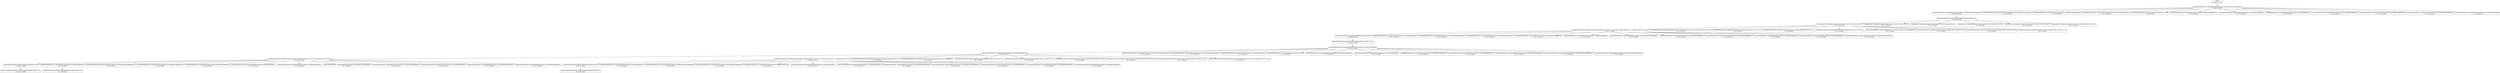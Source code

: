 digraph MCTS {
  node [shape=box, style=rounded];
  0 [label="ROOT
N=300, Q=0.894"];
  1 [label="ComputePathToState#1.ComputePathToState.named_state=gp7_detect_arucomarker
N=300, Q=0.894"];
  2 [label="ComputePathToState#1.ComputePathToState.planner_id=RRTConnectkConfigDefault
N=288, Q=0.903"];
  3 [label="YaskawaGripperCommand#1.YaskawaGripperCommand.position=0.0
N=287, Q=0.903"];
  4 [label="UpdatePose#1.UpdatePose.update_relative_pose=0.0;0.0;0.115;0.0;0.0;0.0;0.0
N=281, Q=0.907"];
  5 [label="SetPathConstraints#1.SetPathConstraints.joint_constraints=joint_1_s,0.0,0.1,0.1,1.0;joint_3,40.0,0.1,0.1,1.0;joint_6,120.0,0.1,0.1,0.8
N=272, Q=0.909"];
  6 [label="ComputePathToPose#1.ComputePathToPose.planner_id=PTP
N=260, Q=0.922"];
  7 [label="YaskawaGripperCommand#2.YaskawaGripperCommand.position=0.235
N=259, Q=0.922"];
  8 [label="ComputePathToState#2.ComputePathToState.named_state=gp7_detect_arucomarker
N=258, Q=0.922"];
  9 [label="ComputePathToState#2.ComputePathToState.planner_id=RRTkConfigDefault
N=245, Q=0.925"];
  10 [label="SetPathConstraints#2.SetPathConstraints.joint_constraints=joint_4,0.0,0.1,0.1,1.0;joint_6,120.0,0.1,0.1,0.8
N=174, Q=0.928"];
  11 [label="ComputePathToPose#2.ComputePathToPose.planner_id=PTP
N=161, Q=0.938"];
  12 [label="YaskawaGripperCommand#3.YaskawaGripperCommand.position=0.0
N=160, Q=0.938"];
  13 [label="ComputePathToPose#2.ComputePathToPose.planner_id=RRTkConfigDefault
N=2, Q=0.885"];
  14 [label="YaskawaGripperCommand#3.YaskawaGripperCommand.position=0.0
N=1, Q=0.885"];
  15 [label="ComputePathToPose#2.ComputePathToPose.planner_id=RRTConnectkConfigDefault
N=1, Q=0.929"];
  16 [label="ComputePathToPose#2.ComputePathToPose.planner_id=PRMstarkConfigDefault
N=1, Q=0.000"];
  17 [label="ComputePathToPose#2.ComputePathToPose.planner_id=TRRTkConfigDefault
N=1, Q=0.903"];
  18 [label="ComputePathToPose#2.ComputePathToPose.planner_id=SBLkConfigDefault
N=1, Q=0.897"];
  19 [label="ComputePathToPose#2.ComputePathToPose.planner_id=PRMkConfigDefault
N=1, Q=0.850"];
  20 [label="ComputePathToPose#2.ComputePathToPose.planner_id=BKPIECEkConfigDefault
N=1, Q=0.816"];
  21 [label="ComputePathToPose#2.ComputePathToPose.planner_id=LBKPIECEkConfigDefault
N=1, Q=0.873"];
  22 [label="ComputePathToPose#2.ComputePathToPose.planner_id=ESTkConfigDefault
N=1, Q=0.783"];
  23 [label="ComputePathToPose#2.ComputePathToPose.planner_id=RRTstarkConfigDefault
N=1, Q=0.823"];
  24 [label="ComputePathToPose#2.ComputePathToPose.planner_id=KPIECEkConfigDefault
N=1, Q=0.794"];
  25 [label="SetPathConstraints#2.SetPathConstraints.joint_constraints=joint_1_s,0.0,0.1,0.1,1.0;joint_3,40.0,0.1,0.1,1.0;joint_6,120.0,0.1,0.1,0.8
N=63, Q=0.919"];
  26 [label="ComputePathToPose#2.ComputePathToPose.planner_id=PTP
N=51, Q=0.941"];
  27 [label="YaskawaGripperCommand#3.YaskawaGripperCommand.position=0.0
N=50, Q=0.941"];
  28 [label="ComputePathToPose#2.ComputePathToPose.planner_id=RRTkConfigDefault
N=1, Q=0.826"];
  29 [label="ComputePathToPose#2.ComputePathToPose.planner_id=RRTConnectkConfigDefault
N=1, Q=0.841"];
  30 [label="ComputePathToPose#2.ComputePathToPose.planner_id=PRMstarkConfigDefault
N=1, Q=0.761"];
  31 [label="ComputePathToPose#2.ComputePathToPose.planner_id=TRRTkConfigDefault
N=1, Q=0.788"];
  32 [label="ComputePathToPose#2.ComputePathToPose.planner_id=SBLkConfigDefault
N=1, Q=0.710"];
  33 [label="ComputePathToPose#2.ComputePathToPose.planner_id=PRMkConfigDefault
N=1, Q=0.834"];
  34 [label="ComputePathToPose#2.ComputePathToPose.planner_id=BKPIECEkConfigDefault
N=1, Q=0.860"];
  35 [label="ComputePathToPose#2.ComputePathToPose.planner_id=LBKPIECEkConfigDefault
N=1, Q=0.705"];
  36 [label="ComputePathToPose#2.ComputePathToPose.planner_id=ESTkConfigDefault
N=1, Q=0.850"];
  37 [label="ComputePathToPose#2.ComputePathToPose.planner_id=RRTstarkConfigDefault
N=1, Q=0.919"];
  38 [label="ComputePathToPose#2.ComputePathToPose.planner_id=KPIECEkConfigDefault
N=1, Q=0.901"];
  39 [label="SetPathConstraints#2.SetPathConstraints.joint_constraints=joint_3,40.0,0.1,0.1,1.0
N=1, Q=0.939"];
  40 [label="SetPathConstraints#2.SetPathConstraints.joint_constraints=joint_1_s,0.0,999,999,0.0
N=1, Q=0.942"];
  41 [label="SetPathConstraints#2.SetPathConstraints.joint_constraints=joint_4,0.0,0.1,0.1,1.0
N=1, Q=0.877"];
  42 [label="SetPathConstraints#2.SetPathConstraints.joint_constraints=joint_1_s,0.0,0.1,0.1,1.0
N=1, Q=0.943"];
  43 [label="SetPathConstraints#2.SetPathConstraints.joint_constraints=joint_6,120.0,0.1,0.1,0.8
N=1, Q=0.869"];
  44 [label="SetPathConstraints#2.SetPathConstraints.joint_constraints=joint_5,-50.0,0.1,0.1,1.0
N=1, Q=0.923"];
  45 [label="SetPathConstraints#2.SetPathConstraints.joint_constraints=joint_2_l,30.0,0.1,0.1,1.0
N=1, Q=0.943"];
  46 [label="ComputePathToState#2.ComputePathToState.planner_id=KPIECEkConfigDefault
N=2, Q=0.942"];
  47 [label="SetPathConstraints#2.SetPathConstraints.joint_constraints=joint_4,0.0,0.1,0.1,1.0;joint_6,120.0,0.1,0.1,0.8
N=1, Q=0.942"];
  48 [label="ComputePathToState#2.ComputePathToState.planner_id=BKPIECEkConfigDefault
N=1, Q=0.943"];
  49 [label="ComputePathToState#2.ComputePathToState.planner_id=PRMkConfigDefault
N=1, Q=0.933"];
  50 [label="ComputePathToState#2.ComputePathToState.planner_id=PTP
N=1, Q=0.939"];
  51 [label="ComputePathToState#2.ComputePathToState.planner_id=RRTstarkConfigDefault
N=1, Q=0.879"];
  52 [label="ComputePathToState#2.ComputePathToState.planner_id=SBLkConfigDefault
N=1, Q=0.449"];
  53 [label="ComputePathToState#2.ComputePathToState.planner_id=TRRTkConfigDefault
N=1, Q=0.942"];
  54 [label="ComputePathToState#2.ComputePathToState.planner_id=ESTkConfigDefault
N=1, Q=0.949"];
  55 [label="ComputePathToState#2.ComputePathToState.planner_id=LBKPIECEkConfigDefault
N=1, Q=0.940"];
  56 [label="ComputePathToState#2.ComputePathToState.planner_id=PRMstarkConfigDefault
N=1, Q=0.450"];
  57 [label="ComputePathToState#2.ComputePathToState.planner_id=RRTConnectkConfigDefault
N=1, Q=0.940"];
  58 [label="ComputePathToPose#1.ComputePathToPose.planner_id=TRRTkConfigDefault
N=1, Q=0.252"];
  59 [label="ComputePathToPose#1.ComputePathToPose.planner_id=KPIECEkConfigDefault
N=1, Q=0.244"];
  60 [label="ComputePathToPose#1.ComputePathToPose.planner_id=PRMstarkConfigDefault
N=1, Q=0.674"];
  61 [label="ComputePathToPose#1.ComputePathToPose.planner_id=BKPIECEkConfigDefault
N=1, Q=0.733"];
  62 [label="ComputePathToPose#1.ComputePathToPose.planner_id=RRTkConfigDefault
N=1, Q=0.916"];
  63 [label="ComputePathToPose#1.ComputePathToPose.planner_id=RRTConnectkConfigDefault
N=1, Q=0.664"];
  64 [label="ComputePathToPose#1.ComputePathToPose.planner_id=SBLkConfigDefault
N=1, Q=0.723"];
  65 [label="ComputePathToPose#1.ComputePathToPose.planner_id=RRTstarkConfigDefault
N=1, Q=0.713"];
  66 [label="ComputePathToPose#1.ComputePathToPose.planner_id=PRMkConfigDefault
N=1, Q=0.663"];
  67 [label="ComputePathToPose#1.ComputePathToPose.planner_id=ESTkConfigDefault
N=1, Q=0.691"];
  68 [label="ComputePathToPose#1.ComputePathToPose.planner_id=LBKPIECEkConfigDefault
N=1, Q=0.200"];
  69 [label="SetPathConstraints#1.SetPathConstraints.joint_constraints=joint_4,0.0,0.1,0.1,1.0;joint_6,120.0,0.1,0.1,0.8
N=1, Q=0.939"];
  70 [label="SetPathConstraints#1.SetPathConstraints.joint_constraints=joint_1_s,0.0,0.1,0.1,1.0
N=1, Q=0.385"];
  71 [label="SetPathConstraints#1.SetPathConstraints.joint_constraints=joint_2_l,30.0,0.1,0.1,1.0
N=1, Q=0.943"];
  72 [label="SetPathConstraints#1.SetPathConstraints.joint_constraints=joint_4,0.0,0.1,0.1,1.0
N=1, Q=0.939"];
  73 [label="SetPathConstraints#1.SetPathConstraints.joint_constraints=joint_1_s,0.0,999,999,0.0
N=1, Q=0.941"];
  74 [label="SetPathConstraints#1.SetPathConstraints.joint_constraints=joint_3,40.0,0.1,0.1,1.0
N=1, Q=0.942"];
  75 [label="SetPathConstraints#1.SetPathConstraints.joint_constraints=joint_6,120.0,0.1,0.1,0.8
N=1, Q=0.696"];
  76 [label="SetPathConstraints#1.SetPathConstraints.joint_constraints=joint_5,-50.0,0.1,0.1,1.0
N=1, Q=0.937"];
  77 [label="UpdatePose#1.UpdatePose.update_relative_pose=0.0;0.0;0.11;0.0;0.0;0.0;0.0
N=1, Q=0.943"];
  78 [label="UpdatePose#1.UpdatePose.update_relative_pose=0.0;0.0;0.10;0.0;0.0;0.0;0.0
N=1, Q=0.907"];
  79 [label="UpdatePose#1.UpdatePose.update_relative_pose=0.0;0.0;0.105;0.0;0.0;0.0;0.0
N=1, Q=0.679"];
  80 [label="UpdatePose#1.UpdatePose.update_relative_pose=0.0;0.0;0.15;0.0;0.0;0.0;0.0
N=1, Q=0.456"];
  81 [label="UpdatePose#1.UpdatePose.update_relative_pose=0.0;0.0;0.09;0.0;0.0;0.0;0.0
N=1, Q=0.819"];
  82 [label="ComputePathToState#1.ComputePathToState.planner_id=LBKPIECEkConfigDefault
N=1, Q=0.937"];
  83 [label="ComputePathToState#1.ComputePathToState.planner_id=BKPIECEkConfigDefault
N=1, Q=0.877"];
  84 [label="ComputePathToState#1.ComputePathToState.planner_id=PRMstarkConfigDefault
N=1, Q=0.250"];
  85 [label="ComputePathToState#1.ComputePathToState.planner_id=PTP
N=1, Q=0.200"];
  86 [label="ComputePathToState#1.ComputePathToState.planner_id=RRTstarkConfigDefault
N=1, Q=0.809"];
  87 [label="ComputePathToState#1.ComputePathToState.planner_id=SBLkConfigDefault
N=1, Q=0.859"];
  88 [label="ComputePathToState#1.ComputePathToState.planner_id=ESTkConfigDefault
N=1, Q=0.792"];
  89 [label="ComputePathToState#1.ComputePathToState.planner_id=TRRTkConfigDefault
N=1, Q=0.389"];
  90 [label="ComputePathToState#1.ComputePathToState.planner_id=PRMkConfigDefault
N=1, Q=0.458"];
  91 [label="ComputePathToState#1.ComputePathToState.planner_id=KPIECEkConfigDefault
N=1, Q=0.938"];
  92 [label="ComputePathToState#1.ComputePathToState.planner_id=RRTkConfigDefault
N=1, Q=0.939"];
  0 -> 1;
  1 -> 2;
  2 -> 3;
  3 -> 4;
  4 -> 5;
  5 -> 6;
  6 -> 7;
  7 -> 8;
  8 -> 9;
  9 -> 10;
  10 -> 11;
  11 -> 12;
  10 -> 13;
  13 -> 14;
  10 -> 15;
  10 -> 16;
  10 -> 17;
  10 -> 18;
  10 -> 19;
  10 -> 20;
  10 -> 21;
  10 -> 22;
  10 -> 23;
  10 -> 24;
  9 -> 25;
  25 -> 26;
  26 -> 27;
  25 -> 28;
  25 -> 29;
  25 -> 30;
  25 -> 31;
  25 -> 32;
  25 -> 33;
  25 -> 34;
  25 -> 35;
  25 -> 36;
  25 -> 37;
  25 -> 38;
  9 -> 39;
  9 -> 40;
  9 -> 41;
  9 -> 42;
  9 -> 43;
  9 -> 44;
  9 -> 45;
  8 -> 46;
  46 -> 47;
  8 -> 48;
  8 -> 49;
  8 -> 50;
  8 -> 51;
  8 -> 52;
  8 -> 53;
  8 -> 54;
  8 -> 55;
  8 -> 56;
  8 -> 57;
  5 -> 58;
  5 -> 59;
  5 -> 60;
  5 -> 61;
  5 -> 62;
  5 -> 63;
  5 -> 64;
  5 -> 65;
  5 -> 66;
  5 -> 67;
  5 -> 68;
  4 -> 69;
  4 -> 70;
  4 -> 71;
  4 -> 72;
  4 -> 73;
  4 -> 74;
  4 -> 75;
  4 -> 76;
  3 -> 77;
  3 -> 78;
  3 -> 79;
  3 -> 80;
  3 -> 81;
  1 -> 82;
  1 -> 83;
  1 -> 84;
  1 -> 85;
  1 -> 86;
  1 -> 87;
  1 -> 88;
  1 -> 89;
  1 -> 90;
  1 -> 91;
  1 -> 92;
}
